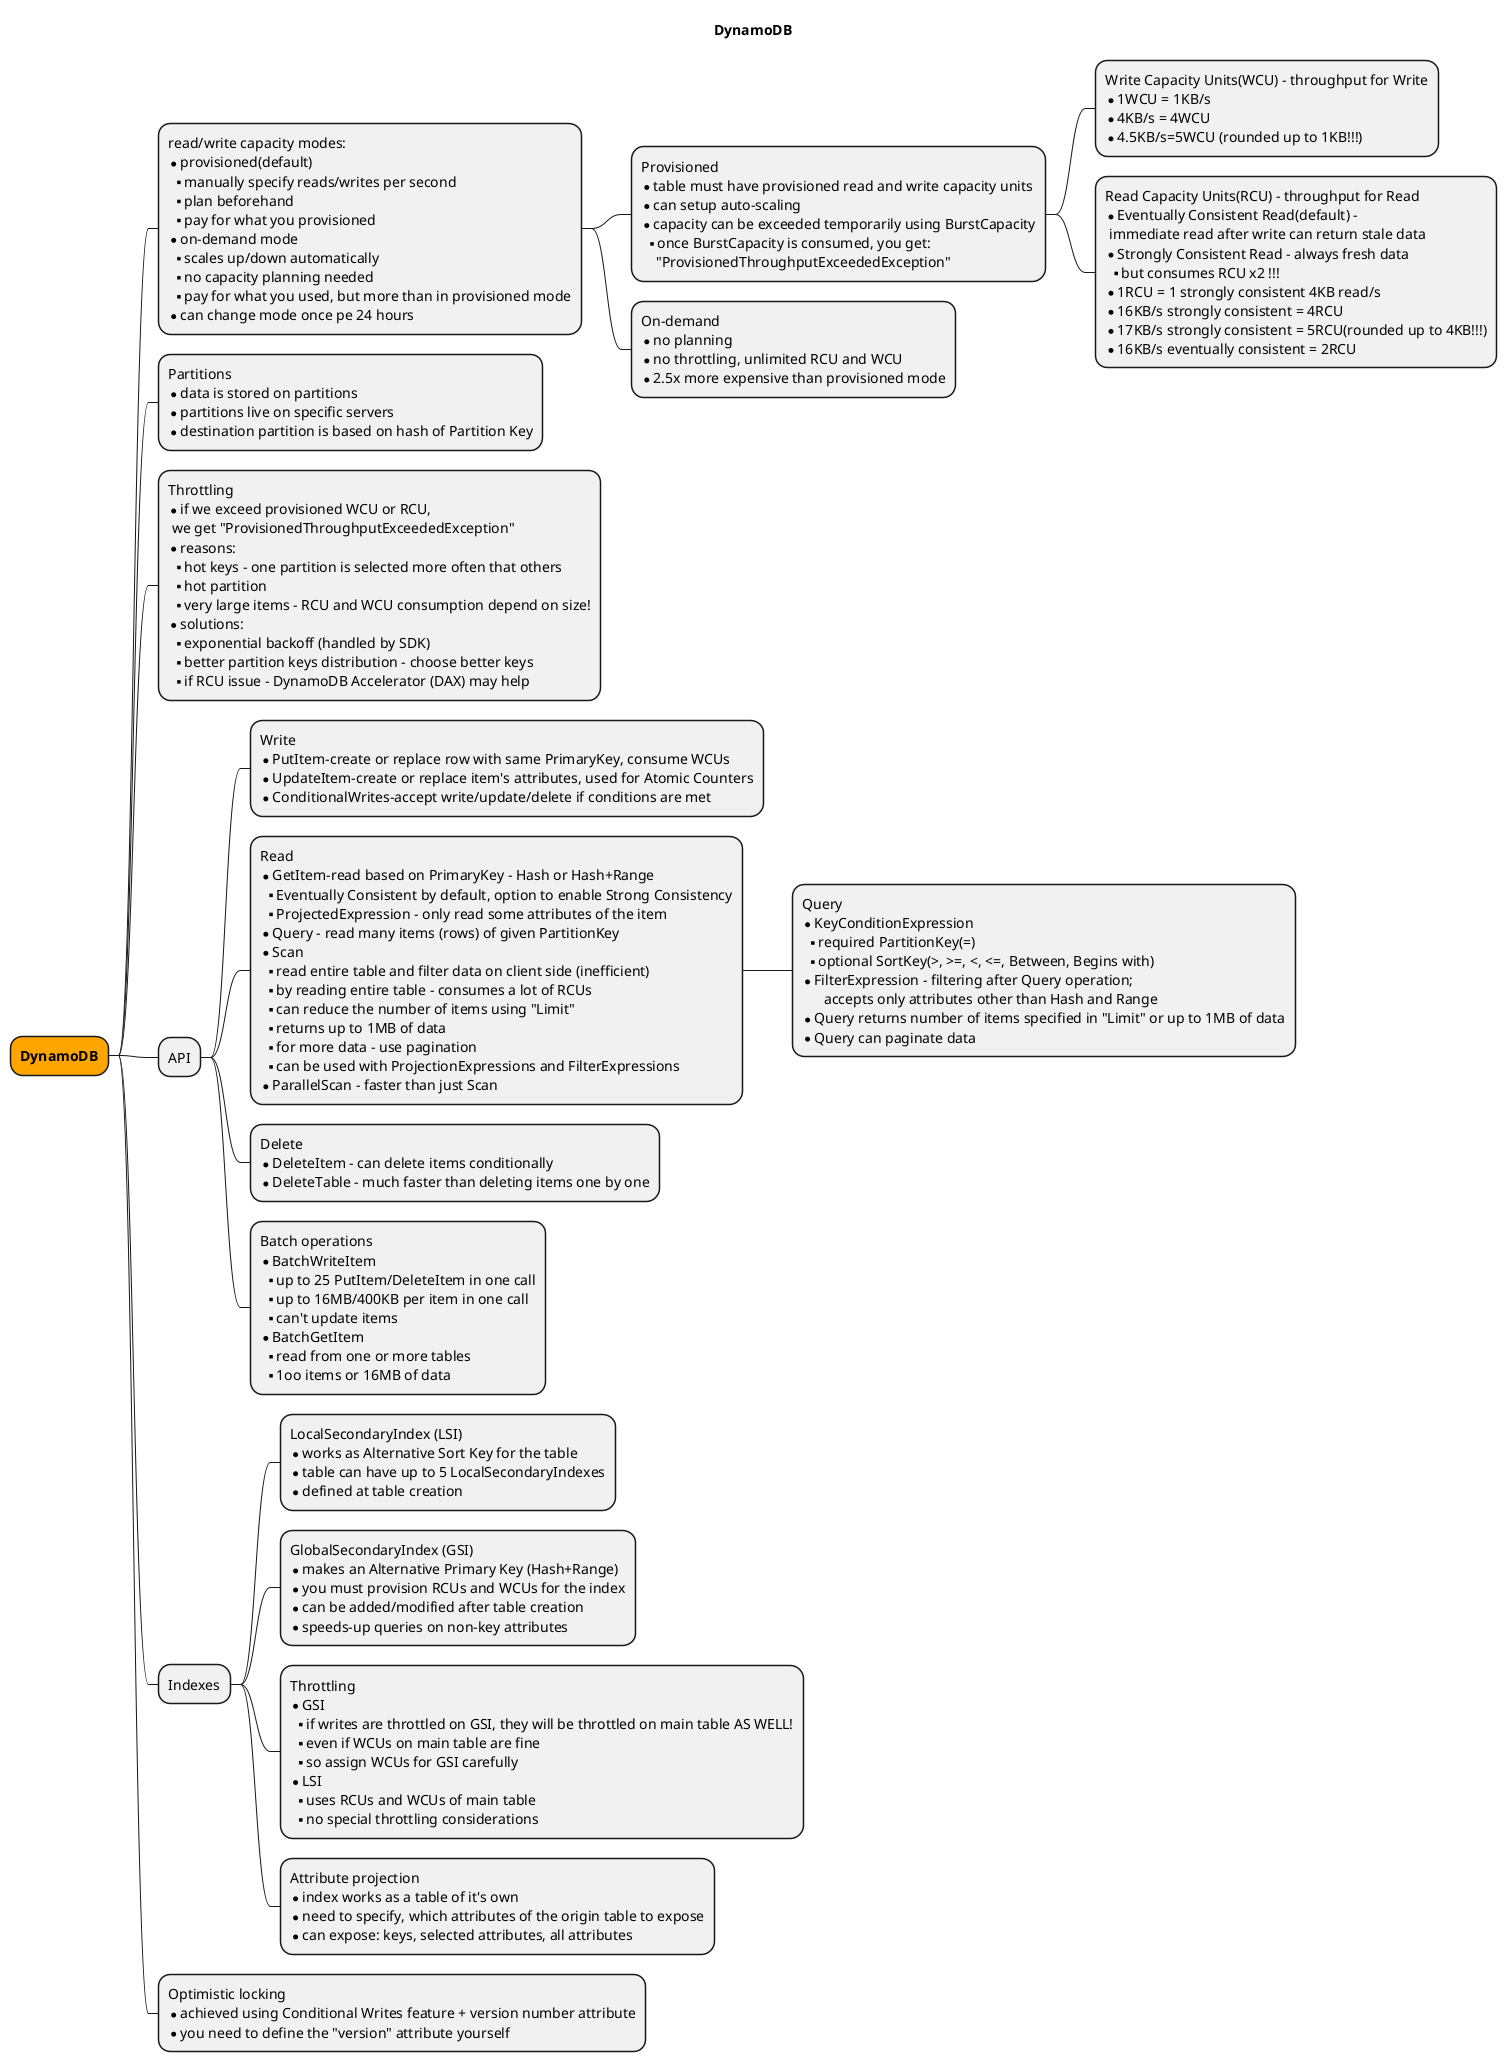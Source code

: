 @startmindmap 00-diagram

title DynamoDB

<style>
mindmapDiagram {
  .trail {
    BackgroundColor Pink
  }
  .orange {
    BackgroundColor orange
  }
  .xray {
    BackgroundColor LightSkyBlue
  }
  .watch {
    BackgroundColor LightGreen
  }
}
</style>


*[#Orange] <b>DynamoDB
 * read/write capacity modes:\n*provisioned(default)\n** manually specify reads/writes per second\n**plan beforehand\n**pay for what you provisioned\n*on-demand mode\n**scales up/down automatically\n**no capacity planning needed\n**pay for what you used, but more than in provisioned mode\n*can change mode once pe 24 hours
  * Provisioned\n*table must have provisioned read and write capacity units\n*can setup auto-scaling\n*capacity can be exceeded temporarily using BurstCapacity\n**once BurstCapacity is consumed, you get:\n    "ProvisionedThroughputExceededException"
   * Write Capacity Units(WCU) - throughput for Write\n*1WCU = 1KB/s\n*4KB/s = 4WCU\n*4.5KB/s=5WCU (rounded up to 1KB!!!)
   * Read Capacity Units(RCU) - throughput for Read\n*Eventually Consistent Read(default) -\n immediate read after write can return stale data\n*Strongly Consistent Read - always fresh data\n**but consumes RCU x2 !!!\n*1RCU = 1 strongly consistent 4KB read/s\n*16KB/s strongly consistent = 4RCU\n*17KB/s strongly consistent = 5RCU(rounded up to 4KB!!!)\n*16KB/s eventually consistent = 2RCU
  * On-demand\n*no planning\n*no throttling, unlimited RCU and WCU\n*2.5x more expensive than provisioned mode
 * Partitions\n*data is stored on partitions\n*partitions live on specific servers\n*destination partition is based on hash of Partition Key
 * Throttling\n*if we exceed provisioned WCU or RCU,\n we get "ProvisionedThroughputExceededException"\n*reasons:\n**hot keys - one partition is selected more often that others\n**hot partition\n**very large items - RCU and WCU consumption depend on size!\n*solutions:\n**exponential backoff (handled by SDK)\n**better partition keys distribution - choose better keys\n**if RCU issue - DynamoDB Accelerator (DAX) may help
 * API
  * Write\n*PutItem-create or replace row with same PrimaryKey, consume WCUs\n*UpdateItem-create or replace item's attributes, used for Atomic Counters\n*ConditionalWrites-accept write/update/delete if conditions are met
  * Read\n*GetItem-read based on PrimaryKey - Hash or Hash+Range\n**Eventually Consistent by default, option to enable Strong Consistency\n**ProjectedExpression - only read some attributes of the item\n*Query - read many items (rows) of given PartitionKey\n*Scan\n**read entire table and filter data on client side (inefficient)\n**by reading entire table - consumes a lot of RCUs\n**can reduce the number of items using "Limit"\n**returns up to 1MB of data\n**for more data - use pagination\n**can be used with ProjectionExpressions and FilterExpressions\n*ParallelScan - faster than just Scan
   * Query\n*KeyConditionExpression\n**required PartitionKey(=)\n** optional SortKey(>, >=, <, <=, Between, Begins with)\n*FilterExpression - filtering after Query operation;\n      accepts only attributes other than Hash and Range\n*Query returns number of items specified in "Limit" or up to 1MB of data\n*Query can paginate data
  * Delete\n*DeleteItem - can delete items conditionally\n*DeleteTable - much faster than deleting items one by one
  * Batch operations\n*BatchWriteItem\n**up to 25 PutItem/DeleteItem in one call\n**up to 16MB/400KB per item in one call\n**can't update items\n*BatchGetItem\n**read from one or more tables\n**1oo items or 16MB of data
 * Indexes
  * LocalSecondaryIndex (LSI)\n*works as Alternative Sort Key for the table\n*table can have up to 5 LocalSecondaryIndexes\n*defined at table creation
  * GlobalSecondaryIndex (GSI)\n*makes an Alternative Primary Key (Hash+Range)\n*you must provision RCUs and WCUs for the index\n*can be added/modified after table creation\n*speeds-up queries on non-key attributes
  * Throttling\n*GSI\n**if writes are throttled on GSI, they will be throttled on main table AS WELL!\n**even if WCUs on main table are fine\n**so assign WCUs for GSI carefully\n*LSI\n**uses RCUs and WCUs of main table\n**no special throttling considerations
  * Attribute projection\n*index works as a table of it's own\n*need to specify, which attributes of the origin table to expose\n*can expose: keys, selected attributes, all attributes
 * Optimistic locking\n*achieved using Conditional Writes feature + version number attribute\n*you need to define the "version" attribute yourself
@endmindmap
